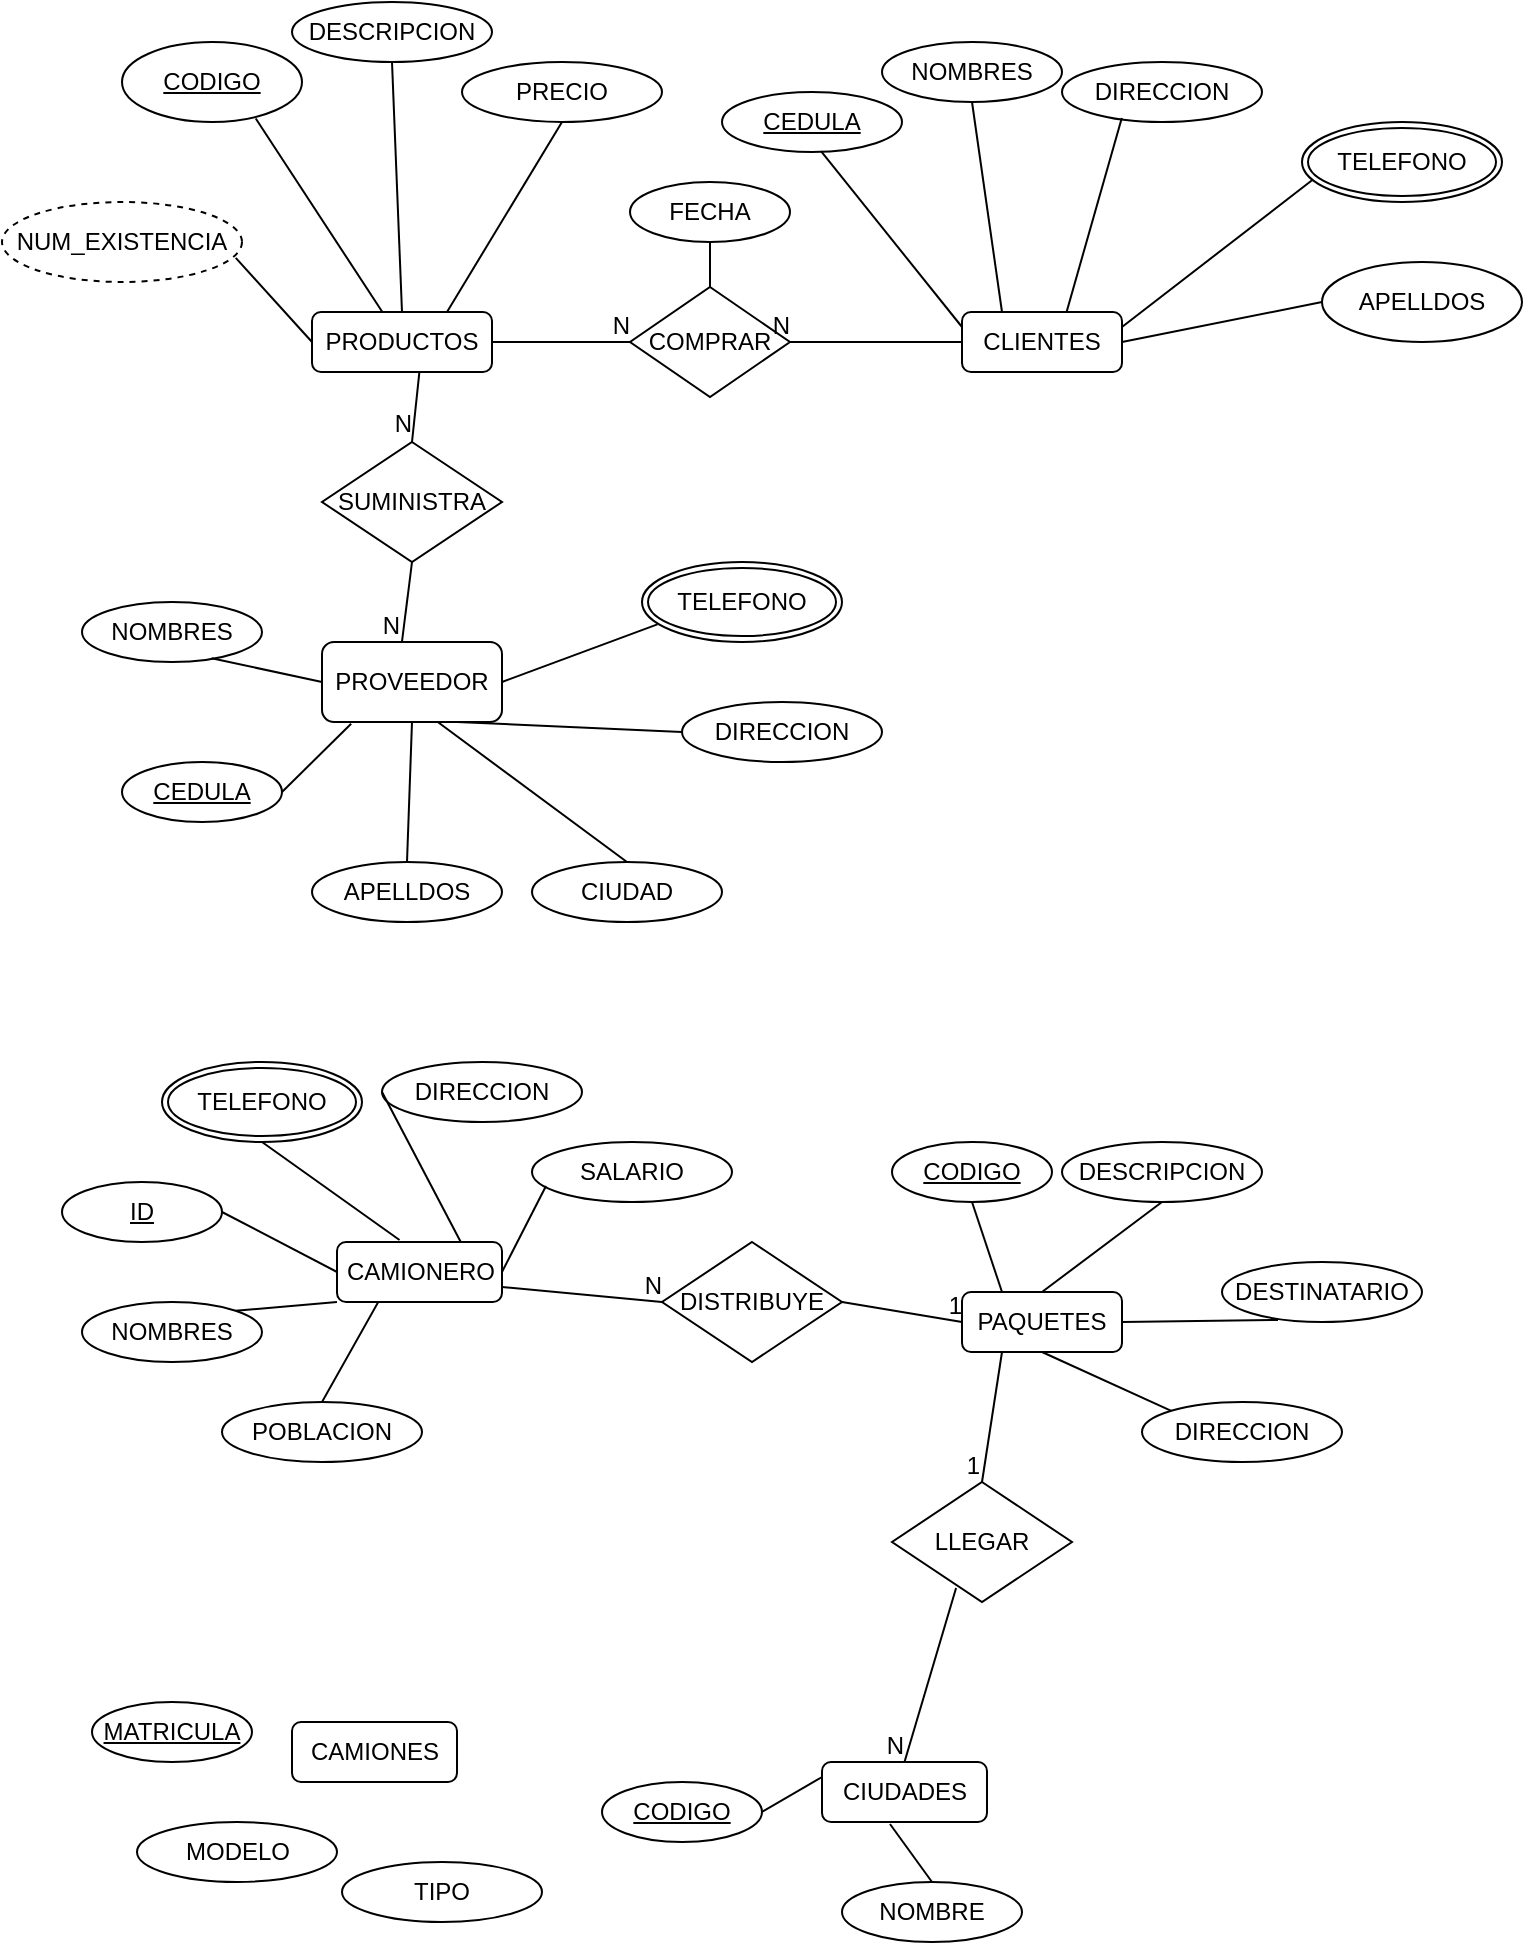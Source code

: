 <mxfile version="20.8.23" type="github">
  <diagram name="Página-1" id="rKSsnr4Ns5YOtNC94uGT">
    <mxGraphModel dx="1354" dy="616" grid="1" gridSize="10" guides="1" tooltips="1" connect="1" arrows="1" fold="1" page="1" pageScale="1" pageWidth="827" pageHeight="1169" math="0" shadow="0">
      <root>
        <mxCell id="0" />
        <mxCell id="1" parent="0" />
        <mxCell id="ddoyZSRqwRdsarZSSn1j-1" value="PRODUCTOS" style="rounded=1;whiteSpace=wrap;html=1;" vertex="1" parent="1">
          <mxGeometry x="175" y="195" width="90" height="30" as="geometry" />
        </mxCell>
        <mxCell id="ddoyZSRqwRdsarZSSn1j-3" value="CODIGO" style="ellipse;whiteSpace=wrap;html=1;align=center;fontStyle=4;" vertex="1" parent="1">
          <mxGeometry x="80" y="60" width="90" height="40" as="geometry" />
        </mxCell>
        <mxCell id="ddoyZSRqwRdsarZSSn1j-6" value="DESCRIPCION" style="ellipse;whiteSpace=wrap;html=1;align=center;" vertex="1" parent="1">
          <mxGeometry x="165" y="40" width="100" height="30" as="geometry" />
        </mxCell>
        <mxCell id="ddoyZSRqwRdsarZSSn1j-7" value="PRECIO" style="ellipse;whiteSpace=wrap;html=1;align=center;" vertex="1" parent="1">
          <mxGeometry x="250" y="70" width="100" height="30" as="geometry" />
        </mxCell>
        <mxCell id="ddoyZSRqwRdsarZSSn1j-9" value="NUM_EXISTENCIA" style="ellipse;whiteSpace=wrap;html=1;align=center;dashed=1;" vertex="1" parent="1">
          <mxGeometry x="20" y="140" width="120" height="40" as="geometry" />
        </mxCell>
        <mxCell id="ddoyZSRqwRdsarZSSn1j-12" value="" style="endArrow=none;html=1;rounded=0;exitX=0.5;exitY=0;exitDx=0;exitDy=0;entryX=0.5;entryY=1;entryDx=0;entryDy=0;" edge="1" parent="1" source="ddoyZSRqwRdsarZSSn1j-1" target="ddoyZSRqwRdsarZSSn1j-6">
          <mxGeometry relative="1" as="geometry">
            <mxPoint x="290" y="110" as="sourcePoint" />
            <mxPoint x="450" y="110" as="targetPoint" />
          </mxGeometry>
        </mxCell>
        <mxCell id="ddoyZSRqwRdsarZSSn1j-16" value="" style="endArrow=none;html=1;rounded=0;entryX=0;entryY=0.5;entryDx=0;entryDy=0;exitX=0.974;exitY=0.698;exitDx=0;exitDy=0;exitPerimeter=0;" edge="1" parent="1" source="ddoyZSRqwRdsarZSSn1j-9" target="ddoyZSRqwRdsarZSSn1j-1">
          <mxGeometry relative="1" as="geometry">
            <mxPoint x="40" y="160" as="sourcePoint" />
            <mxPoint x="200" y="160" as="targetPoint" />
          </mxGeometry>
        </mxCell>
        <mxCell id="ddoyZSRqwRdsarZSSn1j-18" value="" style="endArrow=none;html=1;rounded=0;entryX=0.5;entryY=1;entryDx=0;entryDy=0;exitX=0.75;exitY=0;exitDx=0;exitDy=0;" edge="1" parent="1" source="ddoyZSRqwRdsarZSSn1j-1" target="ddoyZSRqwRdsarZSSn1j-7">
          <mxGeometry relative="1" as="geometry">
            <mxPoint x="280" y="130" as="sourcePoint" />
            <mxPoint x="440" y="130" as="targetPoint" />
          </mxGeometry>
        </mxCell>
        <mxCell id="ddoyZSRqwRdsarZSSn1j-19" value="CLIENTES" style="rounded=1;whiteSpace=wrap;html=1;" vertex="1" parent="1">
          <mxGeometry x="500" y="195" width="80" height="30" as="geometry" />
        </mxCell>
        <mxCell id="ddoyZSRqwRdsarZSSn1j-22" value="DIRECCION" style="ellipse;whiteSpace=wrap;html=1;align=center;" vertex="1" parent="1">
          <mxGeometry x="550" y="70" width="100" height="30" as="geometry" />
        </mxCell>
        <mxCell id="ddoyZSRqwRdsarZSSn1j-23" value="NOMBRES" style="ellipse;whiteSpace=wrap;html=1;align=center;" vertex="1" parent="1">
          <mxGeometry x="460" y="60" width="90" height="30" as="geometry" />
        </mxCell>
        <mxCell id="ddoyZSRqwRdsarZSSn1j-24" value="CEDULA" style="ellipse;whiteSpace=wrap;html=1;align=center;fontStyle=4;" vertex="1" parent="1">
          <mxGeometry x="380" y="85" width="90" height="30" as="geometry" />
        </mxCell>
        <mxCell id="ddoyZSRqwRdsarZSSn1j-25" value="APELLDOS" style="ellipse;whiteSpace=wrap;html=1;align=center;" vertex="1" parent="1">
          <mxGeometry x="680" y="170" width="100" height="40" as="geometry" />
        </mxCell>
        <mxCell id="ddoyZSRqwRdsarZSSn1j-27" value="" style="endArrow=none;html=1;rounded=0;entryX=0;entryY=0.25;entryDx=0;entryDy=0;exitX=0.55;exitY=0.987;exitDx=0;exitDy=0;exitPerimeter=0;" edge="1" parent="1" source="ddoyZSRqwRdsarZSSn1j-24" target="ddoyZSRqwRdsarZSSn1j-19">
          <mxGeometry relative="1" as="geometry">
            <mxPoint x="410" y="110" as="sourcePoint" />
            <mxPoint x="570" y="110" as="targetPoint" />
          </mxGeometry>
        </mxCell>
        <mxCell id="ddoyZSRqwRdsarZSSn1j-28" value="" style="endArrow=none;html=1;rounded=0;entryX=0.5;entryY=1;entryDx=0;entryDy=0;exitX=0.25;exitY=0;exitDx=0;exitDy=0;" edge="1" parent="1" source="ddoyZSRqwRdsarZSSn1j-19" target="ddoyZSRqwRdsarZSSn1j-23">
          <mxGeometry relative="1" as="geometry">
            <mxPoint x="428" y="119" as="sourcePoint" />
            <mxPoint x="460" y="145" as="targetPoint" />
          </mxGeometry>
        </mxCell>
        <mxCell id="ddoyZSRqwRdsarZSSn1j-29" value="" style="endArrow=none;html=1;rounded=0;entryX=0;entryY=0.5;entryDx=0;entryDy=0;exitX=1;exitY=0.5;exitDx=0;exitDy=0;" edge="1" parent="1" source="ddoyZSRqwRdsarZSSn1j-19" target="ddoyZSRqwRdsarZSSn1j-25">
          <mxGeometry relative="1" as="geometry">
            <mxPoint x="570" y="164" as="sourcePoint" />
            <mxPoint x="602" y="190" as="targetPoint" />
          </mxGeometry>
        </mxCell>
        <mxCell id="ddoyZSRqwRdsarZSSn1j-30" value="" style="endArrow=none;html=1;rounded=0;entryX=0.655;entryY=-0.014;entryDx=0;entryDy=0;exitX=0.299;exitY=0.935;exitDx=0;exitDy=0;exitPerimeter=0;entryPerimeter=0;" edge="1" parent="1" source="ddoyZSRqwRdsarZSSn1j-22" target="ddoyZSRqwRdsarZSSn1j-19">
          <mxGeometry relative="1" as="geometry">
            <mxPoint x="600" y="70" as="sourcePoint" />
            <mxPoint x="632" y="96" as="targetPoint" />
          </mxGeometry>
        </mxCell>
        <mxCell id="ddoyZSRqwRdsarZSSn1j-32" value="" style="endArrow=none;html=1;rounded=0;entryX=0.063;entryY=0.703;entryDx=0;entryDy=0;exitX=1;exitY=0.25;exitDx=0;exitDy=0;entryPerimeter=0;" edge="1" parent="1" source="ddoyZSRqwRdsarZSSn1j-19" target="ddoyZSRqwRdsarZSSn1j-47">
          <mxGeometry relative="1" as="geometry">
            <mxPoint x="570" y="130" as="sourcePoint" />
            <mxPoint x="685.0" y="130" as="targetPoint" />
          </mxGeometry>
        </mxCell>
        <mxCell id="ddoyZSRqwRdsarZSSn1j-33" value="COMPRAR" style="shape=rhombus;perimeter=rhombusPerimeter;whiteSpace=wrap;html=1;align=center;" vertex="1" parent="1">
          <mxGeometry x="334" y="182.5" width="80" height="55" as="geometry" />
        </mxCell>
        <mxCell id="ddoyZSRqwRdsarZSSn1j-34" value="" style="endArrow=none;html=1;rounded=0;exitX=0.743;exitY=0.957;exitDx=0;exitDy=0;exitPerimeter=0;" edge="1" parent="1" source="ddoyZSRqwRdsarZSSn1j-3" target="ddoyZSRqwRdsarZSSn1j-1">
          <mxGeometry relative="1" as="geometry">
            <mxPoint x="135" y="80" as="sourcePoint" />
            <mxPoint x="295" y="80" as="targetPoint" />
          </mxGeometry>
        </mxCell>
        <mxCell id="ddoyZSRqwRdsarZSSn1j-41" value="" style="endArrow=none;html=1;rounded=0;exitX=0;exitY=0.5;exitDx=0;exitDy=0;entryX=1;entryY=0.5;entryDx=0;entryDy=0;" edge="1" parent="1" source="ddoyZSRqwRdsarZSSn1j-19" target="ddoyZSRqwRdsarZSSn1j-33">
          <mxGeometry relative="1" as="geometry">
            <mxPoint x="350" y="220" as="sourcePoint" />
            <mxPoint x="510" y="220" as="targetPoint" />
          </mxGeometry>
        </mxCell>
        <mxCell id="ddoyZSRqwRdsarZSSn1j-42" value="N" style="resizable=0;html=1;align=right;verticalAlign=bottom;" connectable="0" vertex="1" parent="ddoyZSRqwRdsarZSSn1j-41">
          <mxGeometry x="1" relative="1" as="geometry" />
        </mxCell>
        <mxCell id="ddoyZSRqwRdsarZSSn1j-43" value="" style="endArrow=none;html=1;rounded=0;entryX=0;entryY=0.5;entryDx=0;entryDy=0;exitX=1;exitY=0.5;exitDx=0;exitDy=0;" edge="1" parent="1" source="ddoyZSRqwRdsarZSSn1j-1" target="ddoyZSRqwRdsarZSSn1j-33">
          <mxGeometry relative="1" as="geometry">
            <mxPoint x="270" y="180" as="sourcePoint" />
            <mxPoint x="400" y="184.66" as="targetPoint" />
          </mxGeometry>
        </mxCell>
        <mxCell id="ddoyZSRqwRdsarZSSn1j-44" value="N" style="resizable=0;html=1;align=right;verticalAlign=bottom;" connectable="0" vertex="1" parent="ddoyZSRqwRdsarZSSn1j-43">
          <mxGeometry x="1" relative="1" as="geometry" />
        </mxCell>
        <mxCell id="ddoyZSRqwRdsarZSSn1j-46" value="FECHA" style="ellipse;whiteSpace=wrap;html=1;align=center;" vertex="1" parent="1">
          <mxGeometry x="334" y="130" width="80" height="30" as="geometry" />
        </mxCell>
        <mxCell id="ddoyZSRqwRdsarZSSn1j-47" value="TELEFONO" style="ellipse;shape=doubleEllipse;margin=3;whiteSpace=wrap;html=1;align=center;" vertex="1" parent="1">
          <mxGeometry x="670" y="100" width="100" height="40" as="geometry" />
        </mxCell>
        <mxCell id="ddoyZSRqwRdsarZSSn1j-48" value="" style="endArrow=none;html=1;rounded=0;exitX=0.5;exitY=0;exitDx=0;exitDy=0;entryX=0.5;entryY=1;entryDx=0;entryDy=0;" edge="1" parent="1" source="ddoyZSRqwRdsarZSSn1j-33" target="ddoyZSRqwRdsarZSSn1j-46">
          <mxGeometry relative="1" as="geometry">
            <mxPoint x="373.66" y="310" as="sourcePoint" />
            <mxPoint x="374" y="169" as="targetPoint" />
          </mxGeometry>
        </mxCell>
        <mxCell id="ddoyZSRqwRdsarZSSn1j-49" value="PROVEEDOR" style="rounded=1;whiteSpace=wrap;html=1;" vertex="1" parent="1">
          <mxGeometry x="180" y="360" width="90" height="40" as="geometry" />
        </mxCell>
        <mxCell id="ddoyZSRqwRdsarZSSn1j-55" value="NOMBRES" style="ellipse;whiteSpace=wrap;html=1;align=center;" vertex="1" parent="1">
          <mxGeometry x="60" y="340" width="90" height="30" as="geometry" />
        </mxCell>
        <mxCell id="ddoyZSRqwRdsarZSSn1j-56" value="CEDULA" style="ellipse;whiteSpace=wrap;html=1;align=center;fontStyle=4;" vertex="1" parent="1">
          <mxGeometry x="80" y="420" width="80" height="30" as="geometry" />
        </mxCell>
        <mxCell id="ddoyZSRqwRdsarZSSn1j-57" value="APELLDOS" style="ellipse;whiteSpace=wrap;html=1;align=center;" vertex="1" parent="1">
          <mxGeometry x="175" y="470" width="95" height="30" as="geometry" />
        </mxCell>
        <mxCell id="ddoyZSRqwRdsarZSSn1j-58" value="DIRECCION" style="ellipse;whiteSpace=wrap;html=1;align=center;" vertex="1" parent="1">
          <mxGeometry x="360" y="390" width="100" height="30" as="geometry" />
        </mxCell>
        <mxCell id="ddoyZSRqwRdsarZSSn1j-59" value="TELEFONO" style="ellipse;shape=doubleEllipse;margin=3;whiteSpace=wrap;html=1;align=center;" vertex="1" parent="1">
          <mxGeometry x="340" y="320" width="100" height="40" as="geometry" />
        </mxCell>
        <mxCell id="ddoyZSRqwRdsarZSSn1j-60" value="CIUDAD" style="ellipse;whiteSpace=wrap;html=1;align=center;" vertex="1" parent="1">
          <mxGeometry x="285" y="470" width="95" height="30" as="geometry" />
        </mxCell>
        <mxCell id="ddoyZSRqwRdsarZSSn1j-72" value="" style="endArrow=none;html=1;rounded=0;exitX=1;exitY=0.5;exitDx=0;exitDy=0;entryX=0.162;entryY=1.022;entryDx=0;entryDy=0;entryPerimeter=0;" edge="1" parent="1" source="ddoyZSRqwRdsarZSSn1j-56" target="ddoyZSRqwRdsarZSSn1j-49">
          <mxGeometry relative="1" as="geometry">
            <mxPoint x="190" y="330" as="sourcePoint" />
            <mxPoint x="350" y="330" as="targetPoint" />
          </mxGeometry>
        </mxCell>
        <mxCell id="ddoyZSRqwRdsarZSSn1j-73" value="" style="endArrow=none;html=1;rounded=0;entryX=0;entryY=0.5;entryDx=0;entryDy=0;exitX=0.75;exitY=1;exitDx=0;exitDy=0;" edge="1" parent="1" source="ddoyZSRqwRdsarZSSn1j-49" target="ddoyZSRqwRdsarZSSn1j-58">
          <mxGeometry relative="1" as="geometry">
            <mxPoint x="334" y="354.66" as="sourcePoint" />
            <mxPoint x="494" y="354.66" as="targetPoint" />
          </mxGeometry>
        </mxCell>
        <mxCell id="ddoyZSRqwRdsarZSSn1j-79" value="" style="endArrow=none;html=1;rounded=0;exitX=0.72;exitY=0.937;exitDx=0;exitDy=0;entryX=0;entryY=0.5;entryDx=0;entryDy=0;exitPerimeter=0;" edge="1" parent="1" source="ddoyZSRqwRdsarZSSn1j-55" target="ddoyZSRqwRdsarZSSn1j-49">
          <mxGeometry relative="1" as="geometry">
            <mxPoint x="240" y="340" as="sourcePoint" />
            <mxPoint x="310" y="306" as="targetPoint" />
          </mxGeometry>
        </mxCell>
        <mxCell id="ddoyZSRqwRdsarZSSn1j-80" value="" style="endArrow=none;html=1;rounded=0;exitX=0.5;exitY=0;exitDx=0;exitDy=0;entryX=0.5;entryY=1;entryDx=0;entryDy=0;" edge="1" parent="1" source="ddoyZSRqwRdsarZSSn1j-57" target="ddoyZSRqwRdsarZSSn1j-49">
          <mxGeometry relative="1" as="geometry">
            <mxPoint x="296" y="400" as="sourcePoint" />
            <mxPoint x="366" y="366" as="targetPoint" />
          </mxGeometry>
        </mxCell>
        <mxCell id="ddoyZSRqwRdsarZSSn1j-81" value="" style="endArrow=none;html=1;rounded=0;exitX=0.5;exitY=0;exitDx=0;exitDy=0;entryX=0.645;entryY=1.004;entryDx=0;entryDy=0;entryPerimeter=0;" edge="1" parent="1" source="ddoyZSRqwRdsarZSSn1j-60" target="ddoyZSRqwRdsarZSSn1j-49">
          <mxGeometry relative="1" as="geometry">
            <mxPoint x="390" y="390" as="sourcePoint" />
            <mxPoint x="460" y="356" as="targetPoint" />
          </mxGeometry>
        </mxCell>
        <mxCell id="ddoyZSRqwRdsarZSSn1j-82" value="" style="endArrow=none;html=1;rounded=0;exitX=1;exitY=0.5;exitDx=0;exitDy=0;entryX=0.077;entryY=0.78;entryDx=0;entryDy=0;entryPerimeter=0;" edge="1" parent="1" source="ddoyZSRqwRdsarZSSn1j-49" target="ddoyZSRqwRdsarZSSn1j-59">
          <mxGeometry relative="1" as="geometry">
            <mxPoint x="400" y="314" as="sourcePoint" />
            <mxPoint x="450" y="310" as="targetPoint" />
          </mxGeometry>
        </mxCell>
        <mxCell id="ddoyZSRqwRdsarZSSn1j-83" value="SUMINISTRA" style="shape=rhombus;perimeter=rhombusPerimeter;whiteSpace=wrap;html=1;align=center;" vertex="1" parent="1">
          <mxGeometry x="180" y="260" width="90" height="60" as="geometry" />
        </mxCell>
        <mxCell id="ddoyZSRqwRdsarZSSn1j-84" value="" style="endArrow=none;html=1;rounded=0;entryX=0.5;entryY=0;entryDx=0;entryDy=0;exitX=0.597;exitY=0.989;exitDx=0;exitDy=0;exitPerimeter=0;" edge="1" parent="1" source="ddoyZSRqwRdsarZSSn1j-1" target="ddoyZSRqwRdsarZSSn1j-83">
          <mxGeometry relative="1" as="geometry">
            <mxPoint x="175" y="237.5" as="sourcePoint" />
            <mxPoint x="335" y="237.5" as="targetPoint" />
          </mxGeometry>
        </mxCell>
        <mxCell id="ddoyZSRqwRdsarZSSn1j-85" value="N" style="resizable=0;html=1;align=right;verticalAlign=bottom;" connectable="0" vertex="1" parent="ddoyZSRqwRdsarZSSn1j-84">
          <mxGeometry x="1" relative="1" as="geometry" />
        </mxCell>
        <mxCell id="ddoyZSRqwRdsarZSSn1j-88" value="" style="endArrow=none;html=1;rounded=0;exitX=0.5;exitY=1;exitDx=0;exitDy=0;entryX=0.444;entryY=0;entryDx=0;entryDy=0;entryPerimeter=0;" edge="1" parent="1" source="ddoyZSRqwRdsarZSSn1j-83" target="ddoyZSRqwRdsarZSSn1j-49">
          <mxGeometry relative="1" as="geometry">
            <mxPoint x="227" y="320" as="sourcePoint" />
            <mxPoint x="223" y="355" as="targetPoint" />
          </mxGeometry>
        </mxCell>
        <mxCell id="ddoyZSRqwRdsarZSSn1j-89" value="N" style="resizable=0;html=1;align=right;verticalAlign=bottom;" connectable="0" vertex="1" parent="ddoyZSRqwRdsarZSSn1j-88">
          <mxGeometry x="1" relative="1" as="geometry" />
        </mxCell>
        <mxCell id="ddoyZSRqwRdsarZSSn1j-90" value="CAMIONERO" style="rounded=1;whiteSpace=wrap;html=1;" vertex="1" parent="1">
          <mxGeometry x="187.5" y="660" width="82.5" height="30" as="geometry" />
        </mxCell>
        <mxCell id="ddoyZSRqwRdsarZSSn1j-91" value="NOMBRES" style="ellipse;whiteSpace=wrap;html=1;align=center;" vertex="1" parent="1">
          <mxGeometry x="60" y="690" width="90" height="30" as="geometry" />
        </mxCell>
        <mxCell id="ddoyZSRqwRdsarZSSn1j-92" value="TELEFONO" style="ellipse;shape=doubleEllipse;margin=3;whiteSpace=wrap;html=1;align=center;" vertex="1" parent="1">
          <mxGeometry x="100" y="570" width="100" height="40" as="geometry" />
        </mxCell>
        <mxCell id="ddoyZSRqwRdsarZSSn1j-93" value="DIRECCION" style="ellipse;whiteSpace=wrap;html=1;align=center;" vertex="1" parent="1">
          <mxGeometry x="210" y="570" width="100" height="30" as="geometry" />
        </mxCell>
        <mxCell id="ddoyZSRqwRdsarZSSn1j-94" value="SALARIO" style="ellipse;whiteSpace=wrap;html=1;align=center;" vertex="1" parent="1">
          <mxGeometry x="285" y="610" width="100" height="30" as="geometry" />
        </mxCell>
        <mxCell id="ddoyZSRqwRdsarZSSn1j-95" value="POBLACION" style="ellipse;whiteSpace=wrap;html=1;align=center;" vertex="1" parent="1">
          <mxGeometry x="130" y="740" width="100" height="30" as="geometry" />
        </mxCell>
        <mxCell id="ddoyZSRqwRdsarZSSn1j-96" value="PAQUETES" style="rounded=1;whiteSpace=wrap;html=1;" vertex="1" parent="1">
          <mxGeometry x="500" y="685" width="80" height="30" as="geometry" />
        </mxCell>
        <mxCell id="ddoyZSRqwRdsarZSSn1j-97" value="ID" style="ellipse;whiteSpace=wrap;html=1;align=center;fontStyle=4;" vertex="1" parent="1">
          <mxGeometry x="50" y="630" width="80" height="30" as="geometry" />
        </mxCell>
        <mxCell id="ddoyZSRqwRdsarZSSn1j-99" value="CODIGO" style="ellipse;whiteSpace=wrap;html=1;align=center;fontStyle=4;" vertex="1" parent="1">
          <mxGeometry x="465" y="610" width="80" height="30" as="geometry" />
        </mxCell>
        <mxCell id="ddoyZSRqwRdsarZSSn1j-100" value="DESCRIPCION" style="ellipse;whiteSpace=wrap;html=1;align=center;" vertex="1" parent="1">
          <mxGeometry x="550" y="610" width="100" height="30" as="geometry" />
        </mxCell>
        <mxCell id="ddoyZSRqwRdsarZSSn1j-101" value="DESTINATARIO" style="ellipse;whiteSpace=wrap;html=1;align=center;" vertex="1" parent="1">
          <mxGeometry x="630" y="670" width="100" height="30" as="geometry" />
        </mxCell>
        <mxCell id="ddoyZSRqwRdsarZSSn1j-102" value="DIRECCION" style="ellipse;whiteSpace=wrap;html=1;align=center;" vertex="1" parent="1">
          <mxGeometry x="590" y="740" width="100" height="30" as="geometry" />
        </mxCell>
        <mxCell id="ddoyZSRqwRdsarZSSn1j-103" value="" style="endArrow=none;html=1;rounded=0;exitX=0.379;exitY=-0.033;exitDx=0;exitDy=0;exitPerimeter=0;entryX=0.5;entryY=1;entryDx=0;entryDy=0;" edge="1" parent="1" source="ddoyZSRqwRdsarZSSn1j-90" target="ddoyZSRqwRdsarZSSn1j-92">
          <mxGeometry relative="1" as="geometry">
            <mxPoint x="199" y="700" as="sourcePoint" />
            <mxPoint x="200" y="630" as="targetPoint" />
          </mxGeometry>
        </mxCell>
        <mxCell id="ddoyZSRqwRdsarZSSn1j-105" value="" style="endArrow=none;html=1;rounded=0;entryX=0.25;entryY=1;entryDx=0;entryDy=0;exitX=0.5;exitY=0;exitDx=0;exitDy=0;" edge="1" parent="1" source="ddoyZSRqwRdsarZSSn1j-95" target="ddoyZSRqwRdsarZSSn1j-90">
          <mxGeometry relative="1" as="geometry">
            <mxPoint x="190" y="760" as="sourcePoint" />
            <mxPoint x="192" y="690" as="targetPoint" />
          </mxGeometry>
        </mxCell>
        <mxCell id="ddoyZSRqwRdsarZSSn1j-106" value="" style="endArrow=none;html=1;rounded=0;exitX=0.07;exitY=0.733;exitDx=0;exitDy=0;entryX=1;entryY=0.5;entryDx=0;entryDy=0;exitPerimeter=0;" edge="1" parent="1" source="ddoyZSRqwRdsarZSSn1j-94" target="ddoyZSRqwRdsarZSSn1j-90">
          <mxGeometry relative="1" as="geometry">
            <mxPoint x="254.25" y="760" as="sourcePoint" />
            <mxPoint x="256.25" y="690" as="targetPoint" />
          </mxGeometry>
        </mxCell>
        <mxCell id="ddoyZSRqwRdsarZSSn1j-107" value="" style="endArrow=none;html=1;rounded=0;exitX=0;exitY=0.5;exitDx=0;exitDy=0;entryX=0.75;entryY=0;entryDx=0;entryDy=0;" edge="1" parent="1" source="ddoyZSRqwRdsarZSSn1j-93" target="ddoyZSRqwRdsarZSSn1j-90">
          <mxGeometry relative="1" as="geometry">
            <mxPoint x="299" y="655" as="sourcePoint" />
            <mxPoint x="301" y="585" as="targetPoint" />
          </mxGeometry>
        </mxCell>
        <mxCell id="ddoyZSRqwRdsarZSSn1j-108" value="" style="endArrow=none;html=1;rounded=0;exitX=0;exitY=0.5;exitDx=0;exitDy=0;entryX=1;entryY=0.5;entryDx=0;entryDy=0;" edge="1" parent="1" source="ddoyZSRqwRdsarZSSn1j-90" target="ddoyZSRqwRdsarZSSn1j-97">
          <mxGeometry relative="1" as="geometry">
            <mxPoint x="150" y="690" as="sourcePoint" />
            <mxPoint x="152" y="620" as="targetPoint" />
          </mxGeometry>
        </mxCell>
        <mxCell id="ddoyZSRqwRdsarZSSn1j-109" value="" style="endArrow=none;html=1;rounded=0;exitX=1;exitY=0;exitDx=0;exitDy=0;entryX=0;entryY=1;entryDx=0;entryDy=0;" edge="1" parent="1" source="ddoyZSRqwRdsarZSSn1j-91" target="ddoyZSRqwRdsarZSSn1j-90">
          <mxGeometry relative="1" as="geometry">
            <mxPoint x="150" y="700" as="sourcePoint" />
            <mxPoint x="152" y="630" as="targetPoint" />
          </mxGeometry>
        </mxCell>
        <mxCell id="ddoyZSRqwRdsarZSSn1j-110" value="" style="endArrow=none;html=1;rounded=0;exitX=0.5;exitY=1;exitDx=0;exitDy=0;entryX=0;entryY=0;entryDx=0;entryDy=0;" edge="1" parent="1" source="ddoyZSRqwRdsarZSSn1j-96" target="ddoyZSRqwRdsarZSSn1j-102">
          <mxGeometry relative="1" as="geometry">
            <mxPoint x="568" y="710" as="sourcePoint" />
            <mxPoint x="520" y="745" as="targetPoint" />
          </mxGeometry>
        </mxCell>
        <mxCell id="ddoyZSRqwRdsarZSSn1j-111" value="" style="endArrow=none;html=1;rounded=0;exitX=0.5;exitY=1;exitDx=0;exitDy=0;entryX=0.5;entryY=0;entryDx=0;entryDy=0;" edge="1" parent="1" source="ddoyZSRqwRdsarZSSn1j-100" target="ddoyZSRqwRdsarZSSn1j-96">
          <mxGeometry relative="1" as="geometry">
            <mxPoint x="598" y="647.5" as="sourcePoint" />
            <mxPoint x="550" y="682.5" as="targetPoint" />
          </mxGeometry>
        </mxCell>
        <mxCell id="ddoyZSRqwRdsarZSSn1j-112" value="" style="endArrow=none;html=1;rounded=0;entryX=1;entryY=0.5;entryDx=0;entryDy=0;exitX=0.28;exitY=0.967;exitDx=0;exitDy=0;exitPerimeter=0;" edge="1" parent="1" source="ddoyZSRqwRdsarZSSn1j-101" target="ddoyZSRqwRdsarZSSn1j-96">
          <mxGeometry relative="1" as="geometry">
            <mxPoint x="648" y="675" as="sourcePoint" />
            <mxPoint x="500" y="735" as="targetPoint" />
          </mxGeometry>
        </mxCell>
        <mxCell id="ddoyZSRqwRdsarZSSn1j-113" value="" style="endArrow=none;html=1;rounded=0;exitX=0.5;exitY=1;exitDx=0;exitDy=0;entryX=0.25;entryY=0;entryDx=0;entryDy=0;" edge="1" parent="1" source="ddoyZSRqwRdsarZSSn1j-99" target="ddoyZSRqwRdsarZSSn1j-96">
          <mxGeometry relative="1" as="geometry">
            <mxPoint x="350" y="652.5" as="sourcePoint" />
            <mxPoint x="530" y="697.5" as="targetPoint" />
          </mxGeometry>
        </mxCell>
        <mxCell id="ddoyZSRqwRdsarZSSn1j-114" value="DISTRIBUYE" style="shape=rhombus;perimeter=rhombusPerimeter;whiteSpace=wrap;html=1;align=center;" vertex="1" parent="1">
          <mxGeometry x="350" y="660" width="90" height="60" as="geometry" />
        </mxCell>
        <mxCell id="ddoyZSRqwRdsarZSSn1j-115" value="" style="endArrow=none;html=1;rounded=0;exitX=1;exitY=0.75;exitDx=0;exitDy=0;entryX=0;entryY=0.5;entryDx=0;entryDy=0;" edge="1" parent="1" source="ddoyZSRqwRdsarZSSn1j-90" target="ddoyZSRqwRdsarZSSn1j-114">
          <mxGeometry relative="1" as="geometry">
            <mxPoint x="310" y="710" as="sourcePoint" />
            <mxPoint x="385" y="1110" as="targetPoint" />
            <Array as="points" />
          </mxGeometry>
        </mxCell>
        <mxCell id="ddoyZSRqwRdsarZSSn1j-116" value="N" style="resizable=0;html=1;align=right;verticalAlign=bottom;" connectable="0" vertex="1" parent="ddoyZSRqwRdsarZSSn1j-115">
          <mxGeometry x="1" relative="1" as="geometry" />
        </mxCell>
        <mxCell id="ddoyZSRqwRdsarZSSn1j-117" value="" style="endArrow=none;html=1;rounded=0;exitX=1;exitY=0.5;exitDx=0;exitDy=0;entryX=0;entryY=0.5;entryDx=0;entryDy=0;" edge="1" parent="1" source="ddoyZSRqwRdsarZSSn1j-114" target="ddoyZSRqwRdsarZSSn1j-96">
          <mxGeometry relative="1" as="geometry">
            <mxPoint x="450" y="700" as="sourcePoint" />
            <mxPoint x="520" y="690" as="targetPoint" />
          </mxGeometry>
        </mxCell>
        <mxCell id="ddoyZSRqwRdsarZSSn1j-118" value="1" style="resizable=0;html=1;align=right;verticalAlign=bottom;" connectable="0" vertex="1" parent="ddoyZSRqwRdsarZSSn1j-117">
          <mxGeometry x="1" relative="1" as="geometry" />
        </mxCell>
        <mxCell id="ddoyZSRqwRdsarZSSn1j-120" value="CIUDADES" style="rounded=1;whiteSpace=wrap;html=1;" vertex="1" parent="1">
          <mxGeometry x="430" y="920" width="82.5" height="30" as="geometry" />
        </mxCell>
        <mxCell id="ddoyZSRqwRdsarZSSn1j-121" value="CODIGO" style="ellipse;whiteSpace=wrap;html=1;align=center;fontStyle=4;" vertex="1" parent="1">
          <mxGeometry x="320" y="930" width="80" height="30" as="geometry" />
        </mxCell>
        <mxCell id="ddoyZSRqwRdsarZSSn1j-122" value="NOMBRE" style="ellipse;whiteSpace=wrap;html=1;align=center;" vertex="1" parent="1">
          <mxGeometry x="440" y="980" width="90" height="30" as="geometry" />
        </mxCell>
        <mxCell id="ddoyZSRqwRdsarZSSn1j-123" value="" style="endArrow=none;html=1;rounded=0;entryX=0;entryY=0.25;entryDx=0;entryDy=0;exitX=1;exitY=0.5;exitDx=0;exitDy=0;" edge="1" parent="1" source="ddoyZSRqwRdsarZSSn1j-121" target="ddoyZSRqwRdsarZSSn1j-120">
          <mxGeometry relative="1" as="geometry">
            <mxPoint x="390" y="890" as="sourcePoint" />
            <mxPoint x="470" y="900" as="targetPoint" />
          </mxGeometry>
        </mxCell>
        <mxCell id="ddoyZSRqwRdsarZSSn1j-124" value="" style="endArrow=none;html=1;rounded=0;entryX=0.5;entryY=0;entryDx=0;entryDy=0;exitX=0.412;exitY=1.033;exitDx=0;exitDy=0;exitPerimeter=0;" edge="1" parent="1" source="ddoyZSRqwRdsarZSSn1j-120" target="ddoyZSRqwRdsarZSSn1j-122">
          <mxGeometry relative="1" as="geometry">
            <mxPoint x="500" y="890" as="sourcePoint" />
            <mxPoint x="539" y="960" as="targetPoint" />
          </mxGeometry>
        </mxCell>
        <mxCell id="ddoyZSRqwRdsarZSSn1j-126" value="LLEGAR" style="shape=rhombus;perimeter=rhombusPerimeter;whiteSpace=wrap;html=1;align=center;" vertex="1" parent="1">
          <mxGeometry x="465" y="780" width="90" height="60" as="geometry" />
        </mxCell>
        <mxCell id="ddoyZSRqwRdsarZSSn1j-127" value="" style="endArrow=none;html=1;rounded=0;exitX=0.25;exitY=1;exitDx=0;exitDy=0;entryX=0.5;entryY=0;entryDx=0;entryDy=0;" edge="1" parent="1" source="ddoyZSRqwRdsarZSSn1j-96" target="ddoyZSRqwRdsarZSSn1j-126">
          <mxGeometry relative="1" as="geometry">
            <mxPoint x="455" y="780" as="sourcePoint" />
            <mxPoint x="515" y="780" as="targetPoint" />
          </mxGeometry>
        </mxCell>
        <mxCell id="ddoyZSRqwRdsarZSSn1j-128" value="1" style="resizable=0;html=1;align=right;verticalAlign=bottom;" connectable="0" vertex="1" parent="ddoyZSRqwRdsarZSSn1j-127">
          <mxGeometry x="1" relative="1" as="geometry" />
        </mxCell>
        <mxCell id="ddoyZSRqwRdsarZSSn1j-129" value="" style="endArrow=none;html=1;rounded=0;exitX=0.356;exitY=0.883;exitDx=0;exitDy=0;exitPerimeter=0;entryX=0.5;entryY=0;entryDx=0;entryDy=0;" edge="1" parent="1" source="ddoyZSRqwRdsarZSSn1j-126" target="ddoyZSRqwRdsarZSSn1j-120">
          <mxGeometry relative="1" as="geometry">
            <mxPoint x="450" y="883" as="sourcePoint" />
            <mxPoint x="530" y="870" as="targetPoint" />
            <Array as="points" />
          </mxGeometry>
        </mxCell>
        <mxCell id="ddoyZSRqwRdsarZSSn1j-130" value="N" style="resizable=0;html=1;align=right;verticalAlign=bottom;" connectable="0" vertex="1" parent="ddoyZSRqwRdsarZSSn1j-129">
          <mxGeometry x="1" relative="1" as="geometry" />
        </mxCell>
        <mxCell id="ddoyZSRqwRdsarZSSn1j-131" value="CAMIONES" style="rounded=1;whiteSpace=wrap;html=1;" vertex="1" parent="1">
          <mxGeometry x="165" y="900" width="82.5" height="30" as="geometry" />
        </mxCell>
        <mxCell id="ddoyZSRqwRdsarZSSn1j-132" value="MATRICULA" style="ellipse;whiteSpace=wrap;html=1;align=center;fontStyle=4;" vertex="1" parent="1">
          <mxGeometry x="65" y="890" width="80" height="30" as="geometry" />
        </mxCell>
        <mxCell id="ddoyZSRqwRdsarZSSn1j-133" value="MODELO" style="ellipse;whiteSpace=wrap;html=1;align=center;" vertex="1" parent="1">
          <mxGeometry x="87.5" y="950" width="100" height="30" as="geometry" />
        </mxCell>
        <mxCell id="ddoyZSRqwRdsarZSSn1j-134" value="TIPO" style="ellipse;whiteSpace=wrap;html=1;align=center;" vertex="1" parent="1">
          <mxGeometry x="190" y="970" width="100" height="30" as="geometry" />
        </mxCell>
      </root>
    </mxGraphModel>
  </diagram>
</mxfile>
